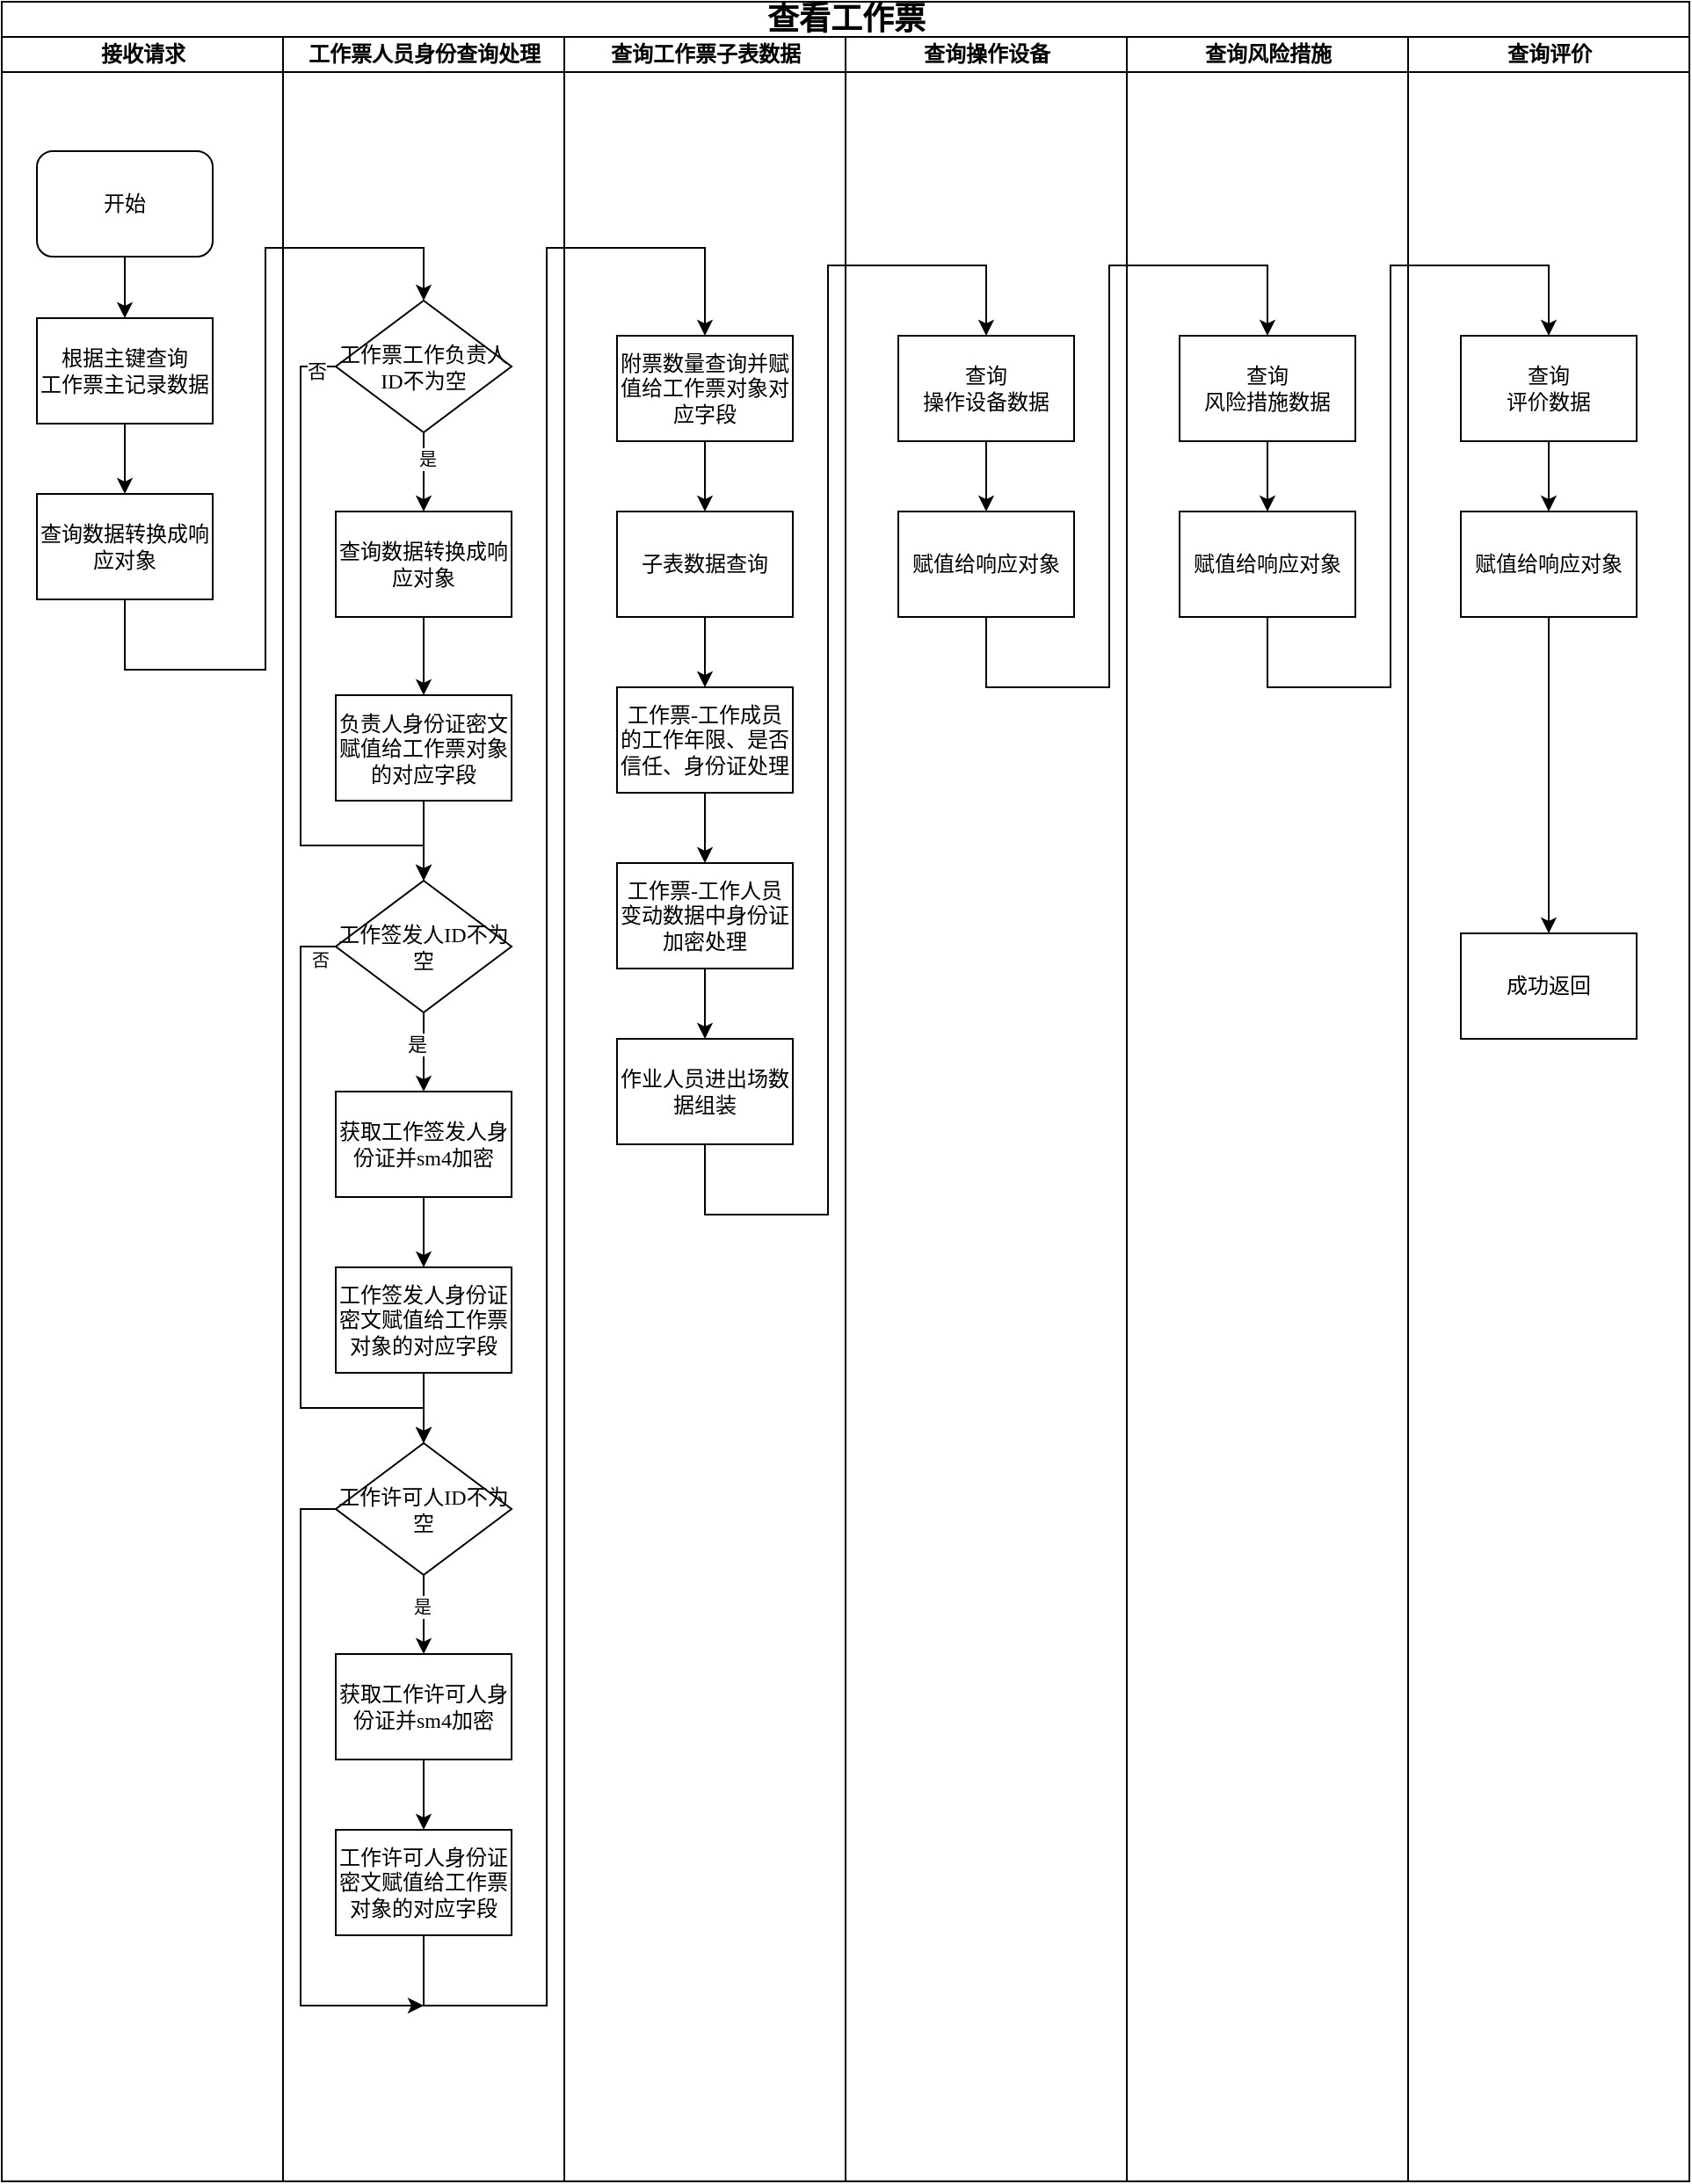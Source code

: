 <mxfile version="26.2.12">
  <diagram name="第 1 页" id="E03upOpKLHZUmihZPrJ2">
    <mxGraphModel dx="870" dy="468" grid="1" gridSize="10" guides="1" tooltips="1" connect="1" arrows="1" fold="1" page="1" pageScale="1" pageWidth="827" pageHeight="1169" math="0" shadow="0">
      <root>
        <mxCell id="0" />
        <mxCell id="1" parent="0" />
        <mxCell id="Y9LZRN9tJQCiaIKneZ9w-1" value="&lt;font style=&quot;font-size: 18px;&quot;&gt;查看工作票&lt;/font&gt;" style="swimlane;html=1;childLayout=stackLayout;startSize=20;rounded=0;shadow=0;labelBackgroundColor=none;strokeWidth=1;fontFamily=Verdana;fontSize=8;align=center;" vertex="1" parent="1">
          <mxGeometry x="70" y="40" width="960" height="1240" as="geometry" />
        </mxCell>
        <mxCell id="Y9LZRN9tJQCiaIKneZ9w-2" value="接收请求" style="swimlane;html=1;startSize=20;" vertex="1" parent="Y9LZRN9tJQCiaIKneZ9w-1">
          <mxGeometry y="20" width="160" height="1220" as="geometry">
            <mxRectangle y="20" width="40" height="730" as="alternateBounds" />
          </mxGeometry>
        </mxCell>
        <mxCell id="Y9LZRN9tJQCiaIKneZ9w-3" value="&lt;font style=&quot;font-size: 12px;&quot;&gt;开始&lt;/font&gt;" style="rounded=1;whiteSpace=wrap;html=1;shadow=0;labelBackgroundColor=none;strokeWidth=1;fontFamily=Verdana;fontSize=8;align=center;" vertex="1" parent="Y9LZRN9tJQCiaIKneZ9w-2">
          <mxGeometry x="20" y="65" width="100" height="60" as="geometry" />
        </mxCell>
        <mxCell id="Y9LZRN9tJQCiaIKneZ9w-67" style="edgeStyle=orthogonalEdgeStyle;rounded=0;orthogonalLoop=1;jettySize=auto;html=1;exitX=0.5;exitY=1;exitDx=0;exitDy=0;entryX=0.5;entryY=0;entryDx=0;entryDy=0;" edge="1" parent="Y9LZRN9tJQCiaIKneZ9w-2" source="Y9LZRN9tJQCiaIKneZ9w-8" target="Y9LZRN9tJQCiaIKneZ9w-66">
          <mxGeometry relative="1" as="geometry" />
        </mxCell>
        <mxCell id="Y9LZRN9tJQCiaIKneZ9w-8" value="&lt;span style=&quot;font-size: 12px;&quot;&gt;根据主键查询&lt;/span&gt;&lt;div&gt;&lt;span style=&quot;font-size: 12px;&quot;&gt;工作票主记录数据&lt;/span&gt;&lt;/div&gt;" style="whiteSpace=wrap;html=1;fontSize=8;fontFamily=Verdana;rounded=0;shadow=0;labelBackgroundColor=none;strokeWidth=1;" vertex="1" parent="Y9LZRN9tJQCiaIKneZ9w-2">
          <mxGeometry x="20" y="160" width="100" height="60" as="geometry" />
        </mxCell>
        <mxCell id="Y9LZRN9tJQCiaIKneZ9w-28" style="edgeStyle=orthogonalEdgeStyle;rounded=0;orthogonalLoop=1;jettySize=auto;html=1;entryX=0.5;entryY=0;entryDx=0;entryDy=0;exitX=0.5;exitY=1;exitDx=0;exitDy=0;" edge="1" parent="Y9LZRN9tJQCiaIKneZ9w-2" source="Y9LZRN9tJQCiaIKneZ9w-3" target="Y9LZRN9tJQCiaIKneZ9w-8">
          <mxGeometry relative="1" as="geometry">
            <mxPoint x="70" y="220" as="sourcePoint" />
            <mxPoint x="70" y="160" as="targetPoint" />
          </mxGeometry>
        </mxCell>
        <mxCell id="Y9LZRN9tJQCiaIKneZ9w-66" value="&lt;span style=&quot;font-size: 12px;&quot;&gt;查询数据转换成响应对象&lt;/span&gt;" style="whiteSpace=wrap;html=1;fontSize=8;fontFamily=Verdana;rounded=0;shadow=0;labelBackgroundColor=none;strokeWidth=1;" vertex="1" parent="Y9LZRN9tJQCiaIKneZ9w-2">
          <mxGeometry x="20" y="260" width="100" height="60" as="geometry" />
        </mxCell>
        <mxCell id="Y9LZRN9tJQCiaIKneZ9w-4" value="工作票人员身份查询处理" style="swimlane;html=1;startSize=20;" vertex="1" parent="Y9LZRN9tJQCiaIKneZ9w-1">
          <mxGeometry x="160" y="20" width="160" height="1220" as="geometry" />
        </mxCell>
        <mxCell id="Y9LZRN9tJQCiaIKneZ9w-40" style="edgeStyle=orthogonalEdgeStyle;rounded=0;orthogonalLoop=1;jettySize=auto;html=1;exitX=0.5;exitY=1;exitDx=0;exitDy=0;entryX=0.5;entryY=0;entryDx=0;entryDy=0;" edge="1" parent="Y9LZRN9tJQCiaIKneZ9w-4" source="Y9LZRN9tJQCiaIKneZ9w-38" target="Y9LZRN9tJQCiaIKneZ9w-39">
          <mxGeometry relative="1" as="geometry" />
        </mxCell>
        <mxCell id="Y9LZRN9tJQCiaIKneZ9w-43" value="&lt;font style=&quot;font-size: 10px;&quot;&gt;是&lt;/font&gt;" style="edgeLabel;html=1;align=center;verticalAlign=middle;resizable=0;points=[];" vertex="1" connectable="0" parent="Y9LZRN9tJQCiaIKneZ9w-40">
          <mxGeometry x="-0.357" y="2" relative="1" as="geometry">
            <mxPoint as="offset" />
          </mxGeometry>
        </mxCell>
        <mxCell id="Y9LZRN9tJQCiaIKneZ9w-46" style="edgeStyle=orthogonalEdgeStyle;rounded=0;orthogonalLoop=1;jettySize=auto;html=1;exitX=0;exitY=0.5;exitDx=0;exitDy=0;entryX=0.5;entryY=0;entryDx=0;entryDy=0;" edge="1" parent="Y9LZRN9tJQCiaIKneZ9w-4" source="Y9LZRN9tJQCiaIKneZ9w-38" target="Y9LZRN9tJQCiaIKneZ9w-44">
          <mxGeometry relative="1" as="geometry">
            <Array as="points">
              <mxPoint x="10" y="187" />
              <mxPoint x="10" y="460" />
              <mxPoint x="80" y="460" />
            </Array>
          </mxGeometry>
        </mxCell>
        <mxCell id="Y9LZRN9tJQCiaIKneZ9w-47" value="否" style="edgeLabel;html=1;align=center;verticalAlign=middle;resizable=0;points=[];" vertex="1" connectable="0" parent="Y9LZRN9tJQCiaIKneZ9w-46">
          <mxGeometry x="-0.943" y="2" relative="1" as="geometry">
            <mxPoint as="offset" />
          </mxGeometry>
        </mxCell>
        <mxCell id="Y9LZRN9tJQCiaIKneZ9w-38" value="&lt;span style=&quot;font-size: 12px;&quot;&gt;工作票工作负责人ID不为空&lt;/span&gt;" style="rhombus;whiteSpace=wrap;html=1;rounded=0;shadow=0;labelBackgroundColor=none;strokeWidth=1;fontFamily=Verdana;fontSize=8;align=center;" vertex="1" parent="Y9LZRN9tJQCiaIKneZ9w-4">
          <mxGeometry x="30" y="150" width="100" height="75" as="geometry" />
        </mxCell>
        <mxCell id="Y9LZRN9tJQCiaIKneZ9w-42" style="edgeStyle=orthogonalEdgeStyle;rounded=0;orthogonalLoop=1;jettySize=auto;html=1;exitX=0.5;exitY=1;exitDx=0;exitDy=0;entryX=0.5;entryY=0;entryDx=0;entryDy=0;" edge="1" parent="Y9LZRN9tJQCiaIKneZ9w-4" source="Y9LZRN9tJQCiaIKneZ9w-39" target="Y9LZRN9tJQCiaIKneZ9w-41">
          <mxGeometry relative="1" as="geometry" />
        </mxCell>
        <mxCell id="Y9LZRN9tJQCiaIKneZ9w-39" value="&lt;span style=&quot;font-size: 12px;&quot;&gt;获取负责人身份证并sm4加密&lt;/span&gt;" style="whiteSpace=wrap;html=1;fontSize=8;fontFamily=Verdana;rounded=0;shadow=0;labelBackgroundColor=none;strokeWidth=1;" vertex="1" parent="Y9LZRN9tJQCiaIKneZ9w-4">
          <mxGeometry x="30" y="270" width="100" height="60" as="geometry" />
        </mxCell>
        <mxCell id="Y9LZRN9tJQCiaIKneZ9w-45" style="edgeStyle=orthogonalEdgeStyle;rounded=0;orthogonalLoop=1;jettySize=auto;html=1;exitX=0.5;exitY=1;exitDx=0;exitDy=0;" edge="1" parent="Y9LZRN9tJQCiaIKneZ9w-4" source="Y9LZRN9tJQCiaIKneZ9w-41" target="Y9LZRN9tJQCiaIKneZ9w-44">
          <mxGeometry relative="1" as="geometry" />
        </mxCell>
        <mxCell id="Y9LZRN9tJQCiaIKneZ9w-41" value="&lt;span style=&quot;font-size: 12px;&quot;&gt;负责人身份证密文赋值给工作票对象的对应字段&lt;/span&gt;" style="whiteSpace=wrap;html=1;fontSize=8;fontFamily=Verdana;rounded=0;shadow=0;labelBackgroundColor=none;strokeWidth=1;" vertex="1" parent="Y9LZRN9tJQCiaIKneZ9w-4">
          <mxGeometry x="30" y="374.5" width="100" height="60" as="geometry" />
        </mxCell>
        <mxCell id="Y9LZRN9tJQCiaIKneZ9w-49" style="edgeStyle=orthogonalEdgeStyle;rounded=0;orthogonalLoop=1;jettySize=auto;html=1;exitX=0.5;exitY=1;exitDx=0;exitDy=0;entryX=0.5;entryY=0;entryDx=0;entryDy=0;" edge="1" parent="Y9LZRN9tJQCiaIKneZ9w-4" source="Y9LZRN9tJQCiaIKneZ9w-44" target="Y9LZRN9tJQCiaIKneZ9w-48">
          <mxGeometry relative="1" as="geometry" />
        </mxCell>
        <mxCell id="Y9LZRN9tJQCiaIKneZ9w-50" value="是" style="edgeLabel;html=1;align=center;verticalAlign=middle;resizable=0;points=[];" vertex="1" connectable="0" parent="Y9LZRN9tJQCiaIKneZ9w-49">
          <mxGeometry x="-0.205" y="-4" relative="1" as="geometry">
            <mxPoint as="offset" />
          </mxGeometry>
        </mxCell>
        <mxCell id="Y9LZRN9tJQCiaIKneZ9w-60" style="edgeStyle=orthogonalEdgeStyle;rounded=0;orthogonalLoop=1;jettySize=auto;html=1;exitX=0;exitY=0.5;exitDx=0;exitDy=0;entryX=0.5;entryY=0;entryDx=0;entryDy=0;" edge="1" parent="Y9LZRN9tJQCiaIKneZ9w-4" source="Y9LZRN9tJQCiaIKneZ9w-44" target="Y9LZRN9tJQCiaIKneZ9w-54">
          <mxGeometry relative="1" as="geometry">
            <Array as="points">
              <mxPoint x="10" y="517" />
              <mxPoint x="10" y="780" />
              <mxPoint x="80" y="780" />
            </Array>
          </mxGeometry>
        </mxCell>
        <mxCell id="Y9LZRN9tJQCiaIKneZ9w-61" value="&lt;font style=&quot;font-size: 10px;&quot;&gt;否&lt;/font&gt;" style="edgeLabel;html=1;align=center;verticalAlign=middle;resizable=0;points=[];" vertex="1" connectable="0" parent="Y9LZRN9tJQCiaIKneZ9w-60">
          <mxGeometry x="-0.948" y="-1" relative="1" as="geometry">
            <mxPoint y="8" as="offset" />
          </mxGeometry>
        </mxCell>
        <mxCell id="Y9LZRN9tJQCiaIKneZ9w-44" value="&lt;span style=&quot;font-size: 12px;&quot;&gt;工作签发人ID不为空&lt;/span&gt;" style="rhombus;whiteSpace=wrap;html=1;rounded=0;shadow=0;labelBackgroundColor=none;strokeWidth=1;fontFamily=Verdana;fontSize=8;align=center;" vertex="1" parent="Y9LZRN9tJQCiaIKneZ9w-4">
          <mxGeometry x="30" y="480" width="100" height="75" as="geometry" />
        </mxCell>
        <mxCell id="Y9LZRN9tJQCiaIKneZ9w-52" style="edgeStyle=orthogonalEdgeStyle;rounded=0;orthogonalLoop=1;jettySize=auto;html=1;exitX=0.5;exitY=1;exitDx=0;exitDy=0;" edge="1" parent="Y9LZRN9tJQCiaIKneZ9w-4" source="Y9LZRN9tJQCiaIKneZ9w-48" target="Y9LZRN9tJQCiaIKneZ9w-51">
          <mxGeometry relative="1" as="geometry" />
        </mxCell>
        <mxCell id="Y9LZRN9tJQCiaIKneZ9w-48" value="&lt;span style=&quot;font-size: 12px;&quot;&gt;获取工作签发人身份证并sm4加密&lt;/span&gt;" style="whiteSpace=wrap;html=1;fontSize=8;fontFamily=Verdana;rounded=0;shadow=0;labelBackgroundColor=none;strokeWidth=1;" vertex="1" parent="Y9LZRN9tJQCiaIKneZ9w-4">
          <mxGeometry x="30" y="600" width="100" height="60" as="geometry" />
        </mxCell>
        <mxCell id="Y9LZRN9tJQCiaIKneZ9w-57" style="edgeStyle=orthogonalEdgeStyle;rounded=0;orthogonalLoop=1;jettySize=auto;html=1;exitX=0.5;exitY=1;exitDx=0;exitDy=0;" edge="1" parent="Y9LZRN9tJQCiaIKneZ9w-4" source="Y9LZRN9tJQCiaIKneZ9w-51" target="Y9LZRN9tJQCiaIKneZ9w-54">
          <mxGeometry relative="1" as="geometry" />
        </mxCell>
        <mxCell id="Y9LZRN9tJQCiaIKneZ9w-51" value="&lt;span style=&quot;font-size: 12px;&quot;&gt;工作签发人身份证密文赋值给工作票对象的对应字段&lt;/span&gt;" style="whiteSpace=wrap;html=1;fontSize=8;fontFamily=Verdana;rounded=0;shadow=0;labelBackgroundColor=none;strokeWidth=1;" vertex="1" parent="Y9LZRN9tJQCiaIKneZ9w-4">
          <mxGeometry x="30" y="700" width="100" height="60" as="geometry" />
        </mxCell>
        <mxCell id="Y9LZRN9tJQCiaIKneZ9w-58" style="edgeStyle=orthogonalEdgeStyle;rounded=0;orthogonalLoop=1;jettySize=auto;html=1;exitX=0.5;exitY=1;exitDx=0;exitDy=0;entryX=0.5;entryY=0;entryDx=0;entryDy=0;" edge="1" parent="Y9LZRN9tJQCiaIKneZ9w-4" source="Y9LZRN9tJQCiaIKneZ9w-54" target="Y9LZRN9tJQCiaIKneZ9w-55">
          <mxGeometry relative="1" as="geometry" />
        </mxCell>
        <mxCell id="Y9LZRN9tJQCiaIKneZ9w-62" value="&lt;font style=&quot;font-size: 10px;&quot;&gt;是&lt;/font&gt;" style="edgeLabel;html=1;align=center;verticalAlign=middle;resizable=0;points=[];" vertex="1" connectable="0" parent="Y9LZRN9tJQCiaIKneZ9w-58">
          <mxGeometry x="-0.22" y="-1" relative="1" as="geometry">
            <mxPoint as="offset" />
          </mxGeometry>
        </mxCell>
        <mxCell id="Y9LZRN9tJQCiaIKneZ9w-64" style="edgeStyle=orthogonalEdgeStyle;rounded=0;orthogonalLoop=1;jettySize=auto;html=1;exitX=0;exitY=0.5;exitDx=0;exitDy=0;" edge="1" parent="Y9LZRN9tJQCiaIKneZ9w-4" source="Y9LZRN9tJQCiaIKneZ9w-54">
          <mxGeometry relative="1" as="geometry">
            <mxPoint x="80" y="1120" as="targetPoint" />
            <Array as="points">
              <mxPoint x="10" y="838" />
              <mxPoint x="10" y="1120" />
            </Array>
          </mxGeometry>
        </mxCell>
        <mxCell id="Y9LZRN9tJQCiaIKneZ9w-54" value="&lt;span style=&quot;font-size: 12px;&quot;&gt;工作许可人ID不为空&lt;/span&gt;" style="rhombus;whiteSpace=wrap;html=1;rounded=0;shadow=0;labelBackgroundColor=none;strokeWidth=1;fontFamily=Verdana;fontSize=8;align=center;" vertex="1" parent="Y9LZRN9tJQCiaIKneZ9w-4">
          <mxGeometry x="30" y="800" width="100" height="75" as="geometry" />
        </mxCell>
        <mxCell id="Y9LZRN9tJQCiaIKneZ9w-59" style="edgeStyle=orthogonalEdgeStyle;rounded=0;orthogonalLoop=1;jettySize=auto;html=1;exitX=0.5;exitY=1;exitDx=0;exitDy=0;entryX=0.5;entryY=0;entryDx=0;entryDy=0;" edge="1" parent="Y9LZRN9tJQCiaIKneZ9w-4" source="Y9LZRN9tJQCiaIKneZ9w-55" target="Y9LZRN9tJQCiaIKneZ9w-56">
          <mxGeometry relative="1" as="geometry" />
        </mxCell>
        <mxCell id="Y9LZRN9tJQCiaIKneZ9w-55" value="&lt;span style=&quot;font-size: 12px;&quot;&gt;获取工作许可人身份证并sm4加密&lt;/span&gt;" style="whiteSpace=wrap;html=1;fontSize=8;fontFamily=Verdana;rounded=0;shadow=0;labelBackgroundColor=none;strokeWidth=1;" vertex="1" parent="Y9LZRN9tJQCiaIKneZ9w-4">
          <mxGeometry x="30" y="920" width="100" height="60" as="geometry" />
        </mxCell>
        <mxCell id="Y9LZRN9tJQCiaIKneZ9w-56" value="&lt;span style=&quot;font-size: 12px;&quot;&gt;工作许可人身份证&lt;/span&gt;&lt;span style=&quot;font-size: 12px;&quot;&gt;密文赋值给工作票对象的对应字段&lt;/span&gt;" style="whiteSpace=wrap;html=1;fontSize=8;fontFamily=Verdana;rounded=0;shadow=0;labelBackgroundColor=none;strokeWidth=1;" vertex="1" parent="Y9LZRN9tJQCiaIKneZ9w-4">
          <mxGeometry x="30" y="1020" width="100" height="60" as="geometry" />
        </mxCell>
        <mxCell id="Y9LZRN9tJQCiaIKneZ9w-9" value="查询工作票子表数据" style="swimlane;html=1;startSize=20;" vertex="1" parent="Y9LZRN9tJQCiaIKneZ9w-1">
          <mxGeometry x="320" y="20" width="160" height="1220" as="geometry" />
        </mxCell>
        <mxCell id="Y9LZRN9tJQCiaIKneZ9w-10" style="edgeStyle=orthogonalEdgeStyle;rounded=0;orthogonalLoop=1;jettySize=auto;html=1;exitX=0.5;exitY=1;exitDx=0;exitDy=0;entryX=0.5;entryY=0;entryDx=0;entryDy=0;" edge="1" parent="Y9LZRN9tJQCiaIKneZ9w-9">
          <mxGeometry relative="1" as="geometry">
            <mxPoint x="80" y="317.5" as="sourcePoint" />
          </mxGeometry>
        </mxCell>
        <mxCell id="Y9LZRN9tJQCiaIKneZ9w-11" style="edgeStyle=orthogonalEdgeStyle;rounded=0;orthogonalLoop=1;jettySize=auto;html=1;exitX=0.5;exitY=1;exitDx=0;exitDy=0;entryX=0.5;entryY=0;entryDx=0;entryDy=0;" edge="1" parent="Y9LZRN9tJQCiaIKneZ9w-9">
          <mxGeometry relative="1" as="geometry">
            <mxPoint x="80" y="420" as="sourcePoint" />
          </mxGeometry>
        </mxCell>
        <mxCell id="Y9LZRN9tJQCiaIKneZ9w-12" style="edgeStyle=orthogonalEdgeStyle;rounded=0;orthogonalLoop=1;jettySize=auto;html=1;exitX=0.5;exitY=1;exitDx=0;exitDy=0;entryX=0.5;entryY=0;entryDx=0;entryDy=0;" edge="1" parent="Y9LZRN9tJQCiaIKneZ9w-9">
          <mxGeometry relative="1" as="geometry">
            <mxPoint x="80" y="520" as="sourcePoint" />
          </mxGeometry>
        </mxCell>
        <mxCell id="Y9LZRN9tJQCiaIKneZ9w-13" style="edgeStyle=orthogonalEdgeStyle;rounded=0;orthogonalLoop=1;jettySize=auto;html=1;exitX=0.5;exitY=1;exitDx=0;exitDy=0;entryX=0.5;entryY=0;entryDx=0;entryDy=0;" edge="1" parent="Y9LZRN9tJQCiaIKneZ9w-9" source="Y9LZRN9tJQCiaIKneZ9w-14" target="Y9LZRN9tJQCiaIKneZ9w-16">
          <mxGeometry relative="1" as="geometry" />
        </mxCell>
        <mxCell id="Y9LZRN9tJQCiaIKneZ9w-14" value="&lt;span style=&quot;font-size: 12px;&quot;&gt;附票数量查询并赋值给工作票对象对应字段&lt;/span&gt;" style="whiteSpace=wrap;html=1;fontSize=8;fontFamily=Verdana;rounded=0;shadow=0;labelBackgroundColor=none;strokeWidth=1;" vertex="1" parent="Y9LZRN9tJQCiaIKneZ9w-9">
          <mxGeometry x="30" y="170" width="100" height="60" as="geometry" />
        </mxCell>
        <mxCell id="Y9LZRN9tJQCiaIKneZ9w-15" style="edgeStyle=orthogonalEdgeStyle;rounded=0;orthogonalLoop=1;jettySize=auto;html=1;exitX=0.5;exitY=1;exitDx=0;exitDy=0;entryX=0.5;entryY=0;entryDx=0;entryDy=0;" edge="1" parent="Y9LZRN9tJQCiaIKneZ9w-9" source="Y9LZRN9tJQCiaIKneZ9w-16" target="Y9LZRN9tJQCiaIKneZ9w-17">
          <mxGeometry relative="1" as="geometry" />
        </mxCell>
        <mxCell id="Y9LZRN9tJQCiaIKneZ9w-16" value="&lt;span style=&quot;font-size: 12px;&quot;&gt;子表数据查询&lt;/span&gt;" style="whiteSpace=wrap;html=1;fontSize=8;fontFamily=Verdana;rounded=0;shadow=0;labelBackgroundColor=none;strokeWidth=1;" vertex="1" parent="Y9LZRN9tJQCiaIKneZ9w-9">
          <mxGeometry x="30" y="270" width="100" height="60" as="geometry" />
        </mxCell>
        <mxCell id="Y9LZRN9tJQCiaIKneZ9w-70" style="edgeStyle=orthogonalEdgeStyle;rounded=0;orthogonalLoop=1;jettySize=auto;html=1;exitX=0.5;exitY=1;exitDx=0;exitDy=0;entryX=0.5;entryY=0;entryDx=0;entryDy=0;" edge="1" parent="Y9LZRN9tJQCiaIKneZ9w-9" source="Y9LZRN9tJQCiaIKneZ9w-17" target="Y9LZRN9tJQCiaIKneZ9w-18">
          <mxGeometry relative="1" as="geometry" />
        </mxCell>
        <mxCell id="Y9LZRN9tJQCiaIKneZ9w-17" value="&lt;span style=&quot;font-size: 12px;&quot;&gt;工作票-工作成员的工作年限、是否信任、身份证处理&lt;/span&gt;" style="whiteSpace=wrap;html=1;fontSize=8;fontFamily=Verdana;rounded=0;shadow=0;labelBackgroundColor=none;strokeWidth=1;" vertex="1" parent="Y9LZRN9tJQCiaIKneZ9w-9">
          <mxGeometry x="30" y="370" width="100" height="60" as="geometry" />
        </mxCell>
        <mxCell id="Y9LZRN9tJQCiaIKneZ9w-71" style="edgeStyle=orthogonalEdgeStyle;rounded=0;orthogonalLoop=1;jettySize=auto;html=1;exitX=0.5;exitY=1;exitDx=0;exitDy=0;entryX=0.5;entryY=0;entryDx=0;entryDy=0;" edge="1" parent="Y9LZRN9tJQCiaIKneZ9w-9" source="Y9LZRN9tJQCiaIKneZ9w-18" target="Y9LZRN9tJQCiaIKneZ9w-69">
          <mxGeometry relative="1" as="geometry" />
        </mxCell>
        <mxCell id="Y9LZRN9tJQCiaIKneZ9w-18" value="&lt;span style=&quot;font-size: 12px;&quot;&gt;工作票-工作人员变动数据中身份证加密处理&lt;/span&gt;" style="whiteSpace=wrap;html=1;fontSize=8;fontFamily=Verdana;rounded=0;shadow=0;labelBackgroundColor=none;strokeWidth=1;" vertex="1" parent="Y9LZRN9tJQCiaIKneZ9w-9">
          <mxGeometry x="30" y="470" width="100" height="60" as="geometry" />
        </mxCell>
        <mxCell id="Y9LZRN9tJQCiaIKneZ9w-69" value="&lt;span style=&quot;font-size: 12px;&quot;&gt;作业人员进出场数据组装&lt;/span&gt;" style="whiteSpace=wrap;html=1;fontSize=8;fontFamily=Verdana;rounded=0;shadow=0;labelBackgroundColor=none;strokeWidth=1;" vertex="1" parent="Y9LZRN9tJQCiaIKneZ9w-9">
          <mxGeometry x="30" y="570" width="100" height="60" as="geometry" />
        </mxCell>
        <mxCell id="Y9LZRN9tJQCiaIKneZ9w-20" value="查询操作设备" style="swimlane;html=1;startSize=20;" vertex="1" parent="Y9LZRN9tJQCiaIKneZ9w-1">
          <mxGeometry x="480" y="20" width="160" height="1220" as="geometry" />
        </mxCell>
        <mxCell id="Y9LZRN9tJQCiaIKneZ9w-21" style="edgeStyle=orthogonalEdgeStyle;rounded=0;orthogonalLoop=1;jettySize=auto;html=1;exitX=0.5;exitY=1;exitDx=0;exitDy=0;entryX=0.5;entryY=0;entryDx=0;entryDy=0;" edge="1" parent="Y9LZRN9tJQCiaIKneZ9w-20" source="Y9LZRN9tJQCiaIKneZ9w-22" target="Y9LZRN9tJQCiaIKneZ9w-23">
          <mxGeometry relative="1" as="geometry" />
        </mxCell>
        <mxCell id="Y9LZRN9tJQCiaIKneZ9w-22" value="&lt;span style=&quot;font-size: 12px;&quot;&gt;查询&lt;/span&gt;&lt;div&gt;&lt;span style=&quot;font-size: 12px;&quot;&gt;操作设备数据&lt;/span&gt;&lt;/div&gt;" style="whiteSpace=wrap;html=1;fontSize=8;fontFamily=Verdana;rounded=0;shadow=0;labelBackgroundColor=none;strokeWidth=1;" vertex="1" parent="Y9LZRN9tJQCiaIKneZ9w-20">
          <mxGeometry x="30" y="170" width="100" height="60" as="geometry" />
        </mxCell>
        <mxCell id="Y9LZRN9tJQCiaIKneZ9w-23" value="&lt;span style=&quot;font-size: 12px;&quot;&gt;赋值给响应对象&lt;/span&gt;" style="whiteSpace=wrap;html=1;fontSize=8;fontFamily=Verdana;rounded=0;shadow=0;labelBackgroundColor=none;strokeWidth=1;" vertex="1" parent="Y9LZRN9tJQCiaIKneZ9w-20">
          <mxGeometry x="30" y="270" width="100" height="60" as="geometry" />
        </mxCell>
        <mxCell id="Y9LZRN9tJQCiaIKneZ9w-24" value="查询风险措施" style="swimlane;html=1;startSize=20;" vertex="1" parent="Y9LZRN9tJQCiaIKneZ9w-1">
          <mxGeometry x="640" y="20" width="160" height="1220" as="geometry" />
        </mxCell>
        <mxCell id="Y9LZRN9tJQCiaIKneZ9w-25" style="edgeStyle=orthogonalEdgeStyle;rounded=0;orthogonalLoop=1;jettySize=auto;html=1;exitX=0.5;exitY=1;exitDx=0;exitDy=0;entryX=0.5;entryY=0;entryDx=0;entryDy=0;" edge="1" parent="Y9LZRN9tJQCiaIKneZ9w-24" source="Y9LZRN9tJQCiaIKneZ9w-26" target="Y9LZRN9tJQCiaIKneZ9w-27">
          <mxGeometry relative="1" as="geometry" />
        </mxCell>
        <mxCell id="Y9LZRN9tJQCiaIKneZ9w-26" value="&lt;span style=&quot;font-size: 12px;&quot;&gt;查询&lt;/span&gt;&lt;div&gt;&lt;span style=&quot;font-size: 12px;&quot;&gt;风险措施数据&lt;/span&gt;&lt;/div&gt;" style="whiteSpace=wrap;html=1;fontSize=8;fontFamily=Verdana;rounded=0;shadow=0;labelBackgroundColor=none;strokeWidth=1;" vertex="1" parent="Y9LZRN9tJQCiaIKneZ9w-24">
          <mxGeometry x="30" y="170" width="100" height="60" as="geometry" />
        </mxCell>
        <mxCell id="Y9LZRN9tJQCiaIKneZ9w-27" value="&lt;span style=&quot;font-size: 12px;&quot;&gt;赋值给响应对象&lt;/span&gt;" style="whiteSpace=wrap;html=1;fontSize=8;fontFamily=Verdana;rounded=0;shadow=0;labelBackgroundColor=none;strokeWidth=1;" vertex="1" parent="Y9LZRN9tJQCiaIKneZ9w-24">
          <mxGeometry x="30" y="270" width="100" height="60" as="geometry" />
        </mxCell>
        <mxCell id="Y9LZRN9tJQCiaIKneZ9w-29" style="edgeStyle=orthogonalEdgeStyle;rounded=0;orthogonalLoop=1;jettySize=auto;html=1;entryX=0.5;entryY=0;entryDx=0;entryDy=0;exitX=0.5;exitY=1;exitDx=0;exitDy=0;" edge="1" parent="Y9LZRN9tJQCiaIKneZ9w-1" source="Y9LZRN9tJQCiaIKneZ9w-69" target="Y9LZRN9tJQCiaIKneZ9w-22">
          <mxGeometry relative="1" as="geometry">
            <Array as="points">
              <mxPoint x="400" y="690" />
              <mxPoint x="470" y="690" />
              <mxPoint x="470" y="150" />
              <mxPoint x="560" y="150" />
            </Array>
            <mxPoint x="400" y="720" as="sourcePoint" />
          </mxGeometry>
        </mxCell>
        <mxCell id="Y9LZRN9tJQCiaIKneZ9w-30" style="edgeStyle=orthogonalEdgeStyle;rounded=0;orthogonalLoop=1;jettySize=auto;html=1;exitX=0.5;exitY=1;exitDx=0;exitDy=0;entryX=0.5;entryY=0;entryDx=0;entryDy=0;" edge="1" parent="Y9LZRN9tJQCiaIKneZ9w-1" source="Y9LZRN9tJQCiaIKneZ9w-23" target="Y9LZRN9tJQCiaIKneZ9w-26">
          <mxGeometry relative="1" as="geometry">
            <Array as="points">
              <mxPoint x="560" y="390" />
              <mxPoint x="630" y="390" />
              <mxPoint x="630" y="150" />
              <mxPoint x="720" y="150" />
            </Array>
          </mxGeometry>
        </mxCell>
        <mxCell id="Y9LZRN9tJQCiaIKneZ9w-31" style="edgeStyle=orthogonalEdgeStyle;rounded=0;orthogonalLoop=1;jettySize=auto;html=1;exitX=0.5;exitY=1;exitDx=0;exitDy=0;entryX=0.5;entryY=0;entryDx=0;entryDy=0;" edge="1" parent="Y9LZRN9tJQCiaIKneZ9w-1" source="Y9LZRN9tJQCiaIKneZ9w-27" target="Y9LZRN9tJQCiaIKneZ9w-34">
          <mxGeometry relative="1" as="geometry">
            <Array as="points">
              <mxPoint x="720" y="390" />
              <mxPoint x="790" y="390" />
              <mxPoint x="790" y="150" />
              <mxPoint x="880" y="150" />
            </Array>
          </mxGeometry>
        </mxCell>
        <mxCell id="Y9LZRN9tJQCiaIKneZ9w-32" value="查询评价" style="swimlane;html=1;startSize=20;" vertex="1" parent="Y9LZRN9tJQCiaIKneZ9w-1">
          <mxGeometry x="800" y="20" width="160" height="1220" as="geometry" />
        </mxCell>
        <mxCell id="Y9LZRN9tJQCiaIKneZ9w-33" style="edgeStyle=orthogonalEdgeStyle;rounded=0;orthogonalLoop=1;jettySize=auto;html=1;exitX=0.5;exitY=1;exitDx=0;exitDy=0;entryX=0.5;entryY=0;entryDx=0;entryDy=0;" edge="1" parent="Y9LZRN9tJQCiaIKneZ9w-32" source="Y9LZRN9tJQCiaIKneZ9w-34" target="Y9LZRN9tJQCiaIKneZ9w-36">
          <mxGeometry relative="1" as="geometry" />
        </mxCell>
        <mxCell id="Y9LZRN9tJQCiaIKneZ9w-34" value="&lt;span style=&quot;font-size: 12px;&quot;&gt;查询&lt;/span&gt;&lt;div&gt;&lt;span style=&quot;font-size: 12px;&quot;&gt;评价数据&lt;/span&gt;&lt;/div&gt;" style="whiteSpace=wrap;html=1;fontSize=8;fontFamily=Verdana;rounded=0;shadow=0;labelBackgroundColor=none;strokeWidth=1;" vertex="1" parent="Y9LZRN9tJQCiaIKneZ9w-32">
          <mxGeometry x="30" y="170" width="100" height="60" as="geometry" />
        </mxCell>
        <mxCell id="Y9LZRN9tJQCiaIKneZ9w-35" style="edgeStyle=orthogonalEdgeStyle;rounded=0;orthogonalLoop=1;jettySize=auto;html=1;exitX=0.5;exitY=1;exitDx=0;exitDy=0;entryX=0.5;entryY=0;entryDx=0;entryDy=0;" edge="1" parent="Y9LZRN9tJQCiaIKneZ9w-32" source="Y9LZRN9tJQCiaIKneZ9w-36" target="Y9LZRN9tJQCiaIKneZ9w-37">
          <mxGeometry relative="1" as="geometry" />
        </mxCell>
        <mxCell id="Y9LZRN9tJQCiaIKneZ9w-36" value="&lt;span style=&quot;font-size: 12px;&quot;&gt;赋值给响应对象&lt;/span&gt;" style="whiteSpace=wrap;html=1;fontSize=8;fontFamily=Verdana;rounded=0;shadow=0;labelBackgroundColor=none;strokeWidth=1;" vertex="1" parent="Y9LZRN9tJQCiaIKneZ9w-32">
          <mxGeometry x="30" y="270" width="100" height="60" as="geometry" />
        </mxCell>
        <mxCell id="Y9LZRN9tJQCiaIKneZ9w-37" value="&lt;span style=&quot;font-size: 12px;&quot;&gt;成功返回&lt;/span&gt;" style="whiteSpace=wrap;html=1;fontSize=8;fontFamily=Verdana;rounded=0;shadow=0;labelBackgroundColor=none;strokeWidth=1;" vertex="1" parent="Y9LZRN9tJQCiaIKneZ9w-32">
          <mxGeometry x="30" y="510" width="100" height="60" as="geometry" />
        </mxCell>
        <mxCell id="Y9LZRN9tJQCiaIKneZ9w-53" style="edgeStyle=orthogonalEdgeStyle;rounded=0;orthogonalLoop=1;jettySize=auto;html=1;exitX=0.5;exitY=1;exitDx=0;exitDy=0;entryX=0.5;entryY=0;entryDx=0;entryDy=0;" edge="1" parent="Y9LZRN9tJQCiaIKneZ9w-1" source="Y9LZRN9tJQCiaIKneZ9w-66" target="Y9LZRN9tJQCiaIKneZ9w-38">
          <mxGeometry relative="1" as="geometry">
            <Array as="points">
              <mxPoint x="70" y="380" />
              <mxPoint x="150" y="380" />
              <mxPoint x="150" y="140" />
              <mxPoint x="240" y="140" />
            </Array>
          </mxGeometry>
        </mxCell>
        <mxCell id="Y9LZRN9tJQCiaIKneZ9w-63" style="edgeStyle=orthogonalEdgeStyle;rounded=0;orthogonalLoop=1;jettySize=auto;html=1;exitX=0.5;exitY=1;exitDx=0;exitDy=0;entryX=0.5;entryY=0;entryDx=0;entryDy=0;" edge="1" parent="Y9LZRN9tJQCiaIKneZ9w-1" source="Y9LZRN9tJQCiaIKneZ9w-56" target="Y9LZRN9tJQCiaIKneZ9w-14">
          <mxGeometry relative="1" as="geometry">
            <Array as="points">
              <mxPoint x="240" y="1140" />
              <mxPoint x="310" y="1140" />
              <mxPoint x="310" y="140" />
              <mxPoint x="400" y="140" />
            </Array>
          </mxGeometry>
        </mxCell>
        <mxCell id="Y9LZRN9tJQCiaIKneZ9w-65" value="&lt;span style=&quot;font-size: 12px;&quot;&gt;查询数据转换成响应对象&lt;/span&gt;" style="whiteSpace=wrap;html=1;fontSize=8;fontFamily=Verdana;rounded=0;shadow=0;labelBackgroundColor=none;strokeWidth=1;" vertex="1" parent="1">
          <mxGeometry x="260" y="330" width="100" height="60" as="geometry" />
        </mxCell>
      </root>
    </mxGraphModel>
  </diagram>
</mxfile>
